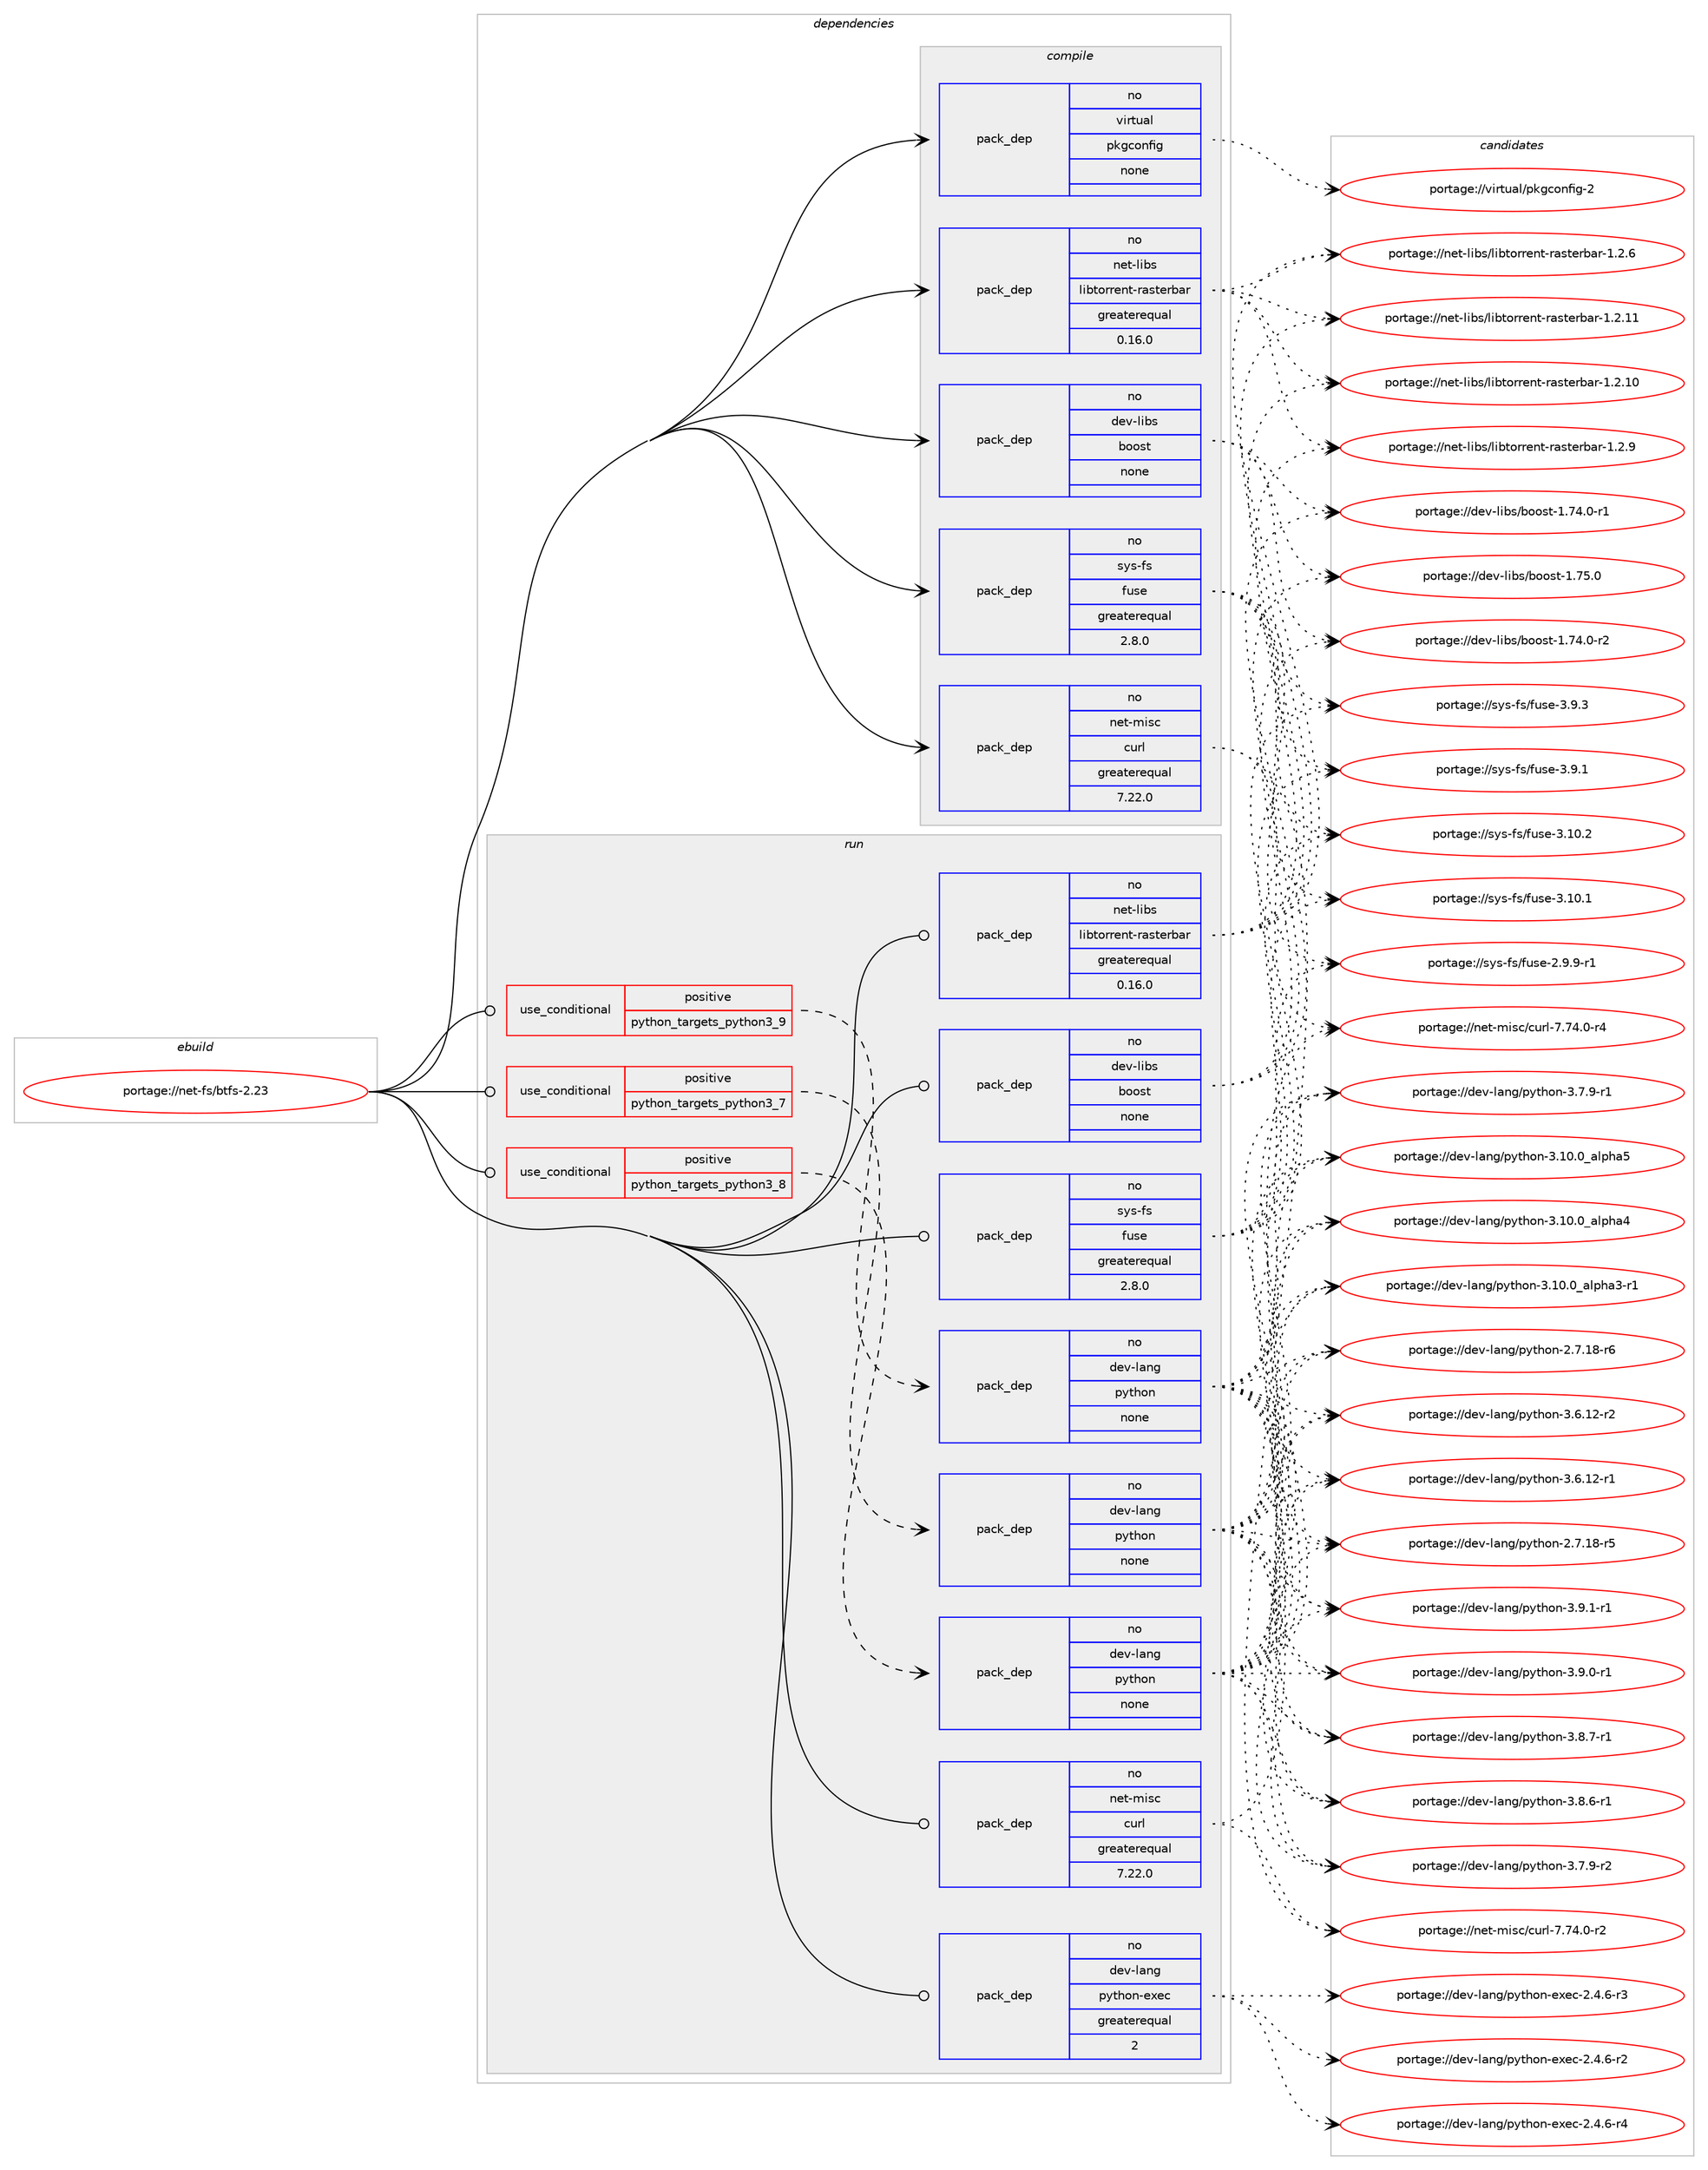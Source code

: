 digraph prolog {

# *************
# Graph options
# *************

newrank=true;
concentrate=true;
compound=true;
graph [rankdir=LR,fontname=Helvetica,fontsize=10,ranksep=1.5];#, ranksep=2.5, nodesep=0.2];
edge  [arrowhead=vee];
node  [fontname=Helvetica,fontsize=10];

# **********
# The ebuild
# **********

subgraph cluster_leftcol {
color=gray;
rank=same;
label=<<i>ebuild</i>>;
id [label="portage://net-fs/btfs-2.23", color=red, width=4, href="../net-fs/btfs-2.23.svg"];
}

# ****************
# The dependencies
# ****************

subgraph cluster_midcol {
color=gray;
label=<<i>dependencies</i>>;
subgraph cluster_compile {
fillcolor="#eeeeee";
style=filled;
label=<<i>compile</i>>;
subgraph pack14734 {
dependency21703 [label=<<TABLE BORDER="0" CELLBORDER="1" CELLSPACING="0" CELLPADDING="4" WIDTH="220"><TR><TD ROWSPAN="6" CELLPADDING="30">pack_dep</TD></TR><TR><TD WIDTH="110">no</TD></TR><TR><TD>dev-libs</TD></TR><TR><TD>boost</TD></TR><TR><TD>none</TD></TR><TR><TD></TD></TR></TABLE>>, shape=none, color=blue];
}
id:e -> dependency21703:w [weight=20,style="solid",arrowhead="vee"];
subgraph pack14735 {
dependency21704 [label=<<TABLE BORDER="0" CELLBORDER="1" CELLSPACING="0" CELLPADDING="4" WIDTH="220"><TR><TD ROWSPAN="6" CELLPADDING="30">pack_dep</TD></TR><TR><TD WIDTH="110">no</TD></TR><TR><TD>net-libs</TD></TR><TR><TD>libtorrent-rasterbar</TD></TR><TR><TD>greaterequal</TD></TR><TR><TD>0.16.0</TD></TR></TABLE>>, shape=none, color=blue];
}
id:e -> dependency21704:w [weight=20,style="solid",arrowhead="vee"];
subgraph pack14736 {
dependency21705 [label=<<TABLE BORDER="0" CELLBORDER="1" CELLSPACING="0" CELLPADDING="4" WIDTH="220"><TR><TD ROWSPAN="6" CELLPADDING="30">pack_dep</TD></TR><TR><TD WIDTH="110">no</TD></TR><TR><TD>net-misc</TD></TR><TR><TD>curl</TD></TR><TR><TD>greaterequal</TD></TR><TR><TD>7.22.0</TD></TR></TABLE>>, shape=none, color=blue];
}
id:e -> dependency21705:w [weight=20,style="solid",arrowhead="vee"];
subgraph pack14737 {
dependency21706 [label=<<TABLE BORDER="0" CELLBORDER="1" CELLSPACING="0" CELLPADDING="4" WIDTH="220"><TR><TD ROWSPAN="6" CELLPADDING="30">pack_dep</TD></TR><TR><TD WIDTH="110">no</TD></TR><TR><TD>sys-fs</TD></TR><TR><TD>fuse</TD></TR><TR><TD>greaterequal</TD></TR><TR><TD>2.8.0</TD></TR></TABLE>>, shape=none, color=blue];
}
id:e -> dependency21706:w [weight=20,style="solid",arrowhead="vee"];
subgraph pack14738 {
dependency21707 [label=<<TABLE BORDER="0" CELLBORDER="1" CELLSPACING="0" CELLPADDING="4" WIDTH="220"><TR><TD ROWSPAN="6" CELLPADDING="30">pack_dep</TD></TR><TR><TD WIDTH="110">no</TD></TR><TR><TD>virtual</TD></TR><TR><TD>pkgconfig</TD></TR><TR><TD>none</TD></TR><TR><TD></TD></TR></TABLE>>, shape=none, color=blue];
}
id:e -> dependency21707:w [weight=20,style="solid",arrowhead="vee"];
}
subgraph cluster_compileandrun {
fillcolor="#eeeeee";
style=filled;
label=<<i>compile and run</i>>;
}
subgraph cluster_run {
fillcolor="#eeeeee";
style=filled;
label=<<i>run</i>>;
subgraph cond6780 {
dependency21708 [label=<<TABLE BORDER="0" CELLBORDER="1" CELLSPACING="0" CELLPADDING="4"><TR><TD ROWSPAN="3" CELLPADDING="10">use_conditional</TD></TR><TR><TD>positive</TD></TR><TR><TD>python_targets_python3_7</TD></TR></TABLE>>, shape=none, color=red];
subgraph pack14739 {
dependency21709 [label=<<TABLE BORDER="0" CELLBORDER="1" CELLSPACING="0" CELLPADDING="4" WIDTH="220"><TR><TD ROWSPAN="6" CELLPADDING="30">pack_dep</TD></TR><TR><TD WIDTH="110">no</TD></TR><TR><TD>dev-lang</TD></TR><TR><TD>python</TD></TR><TR><TD>none</TD></TR><TR><TD></TD></TR></TABLE>>, shape=none, color=blue];
}
dependency21708:e -> dependency21709:w [weight=20,style="dashed",arrowhead="vee"];
}
id:e -> dependency21708:w [weight=20,style="solid",arrowhead="odot"];
subgraph cond6781 {
dependency21710 [label=<<TABLE BORDER="0" CELLBORDER="1" CELLSPACING="0" CELLPADDING="4"><TR><TD ROWSPAN="3" CELLPADDING="10">use_conditional</TD></TR><TR><TD>positive</TD></TR><TR><TD>python_targets_python3_8</TD></TR></TABLE>>, shape=none, color=red];
subgraph pack14740 {
dependency21711 [label=<<TABLE BORDER="0" CELLBORDER="1" CELLSPACING="0" CELLPADDING="4" WIDTH="220"><TR><TD ROWSPAN="6" CELLPADDING="30">pack_dep</TD></TR><TR><TD WIDTH="110">no</TD></TR><TR><TD>dev-lang</TD></TR><TR><TD>python</TD></TR><TR><TD>none</TD></TR><TR><TD></TD></TR></TABLE>>, shape=none, color=blue];
}
dependency21710:e -> dependency21711:w [weight=20,style="dashed",arrowhead="vee"];
}
id:e -> dependency21710:w [weight=20,style="solid",arrowhead="odot"];
subgraph cond6782 {
dependency21712 [label=<<TABLE BORDER="0" CELLBORDER="1" CELLSPACING="0" CELLPADDING="4"><TR><TD ROWSPAN="3" CELLPADDING="10">use_conditional</TD></TR><TR><TD>positive</TD></TR><TR><TD>python_targets_python3_9</TD></TR></TABLE>>, shape=none, color=red];
subgraph pack14741 {
dependency21713 [label=<<TABLE BORDER="0" CELLBORDER="1" CELLSPACING="0" CELLPADDING="4" WIDTH="220"><TR><TD ROWSPAN="6" CELLPADDING="30">pack_dep</TD></TR><TR><TD WIDTH="110">no</TD></TR><TR><TD>dev-lang</TD></TR><TR><TD>python</TD></TR><TR><TD>none</TD></TR><TR><TD></TD></TR></TABLE>>, shape=none, color=blue];
}
dependency21712:e -> dependency21713:w [weight=20,style="dashed",arrowhead="vee"];
}
id:e -> dependency21712:w [weight=20,style="solid",arrowhead="odot"];
subgraph pack14742 {
dependency21714 [label=<<TABLE BORDER="0" CELLBORDER="1" CELLSPACING="0" CELLPADDING="4" WIDTH="220"><TR><TD ROWSPAN="6" CELLPADDING="30">pack_dep</TD></TR><TR><TD WIDTH="110">no</TD></TR><TR><TD>dev-lang</TD></TR><TR><TD>python-exec</TD></TR><TR><TD>greaterequal</TD></TR><TR><TD>2</TD></TR></TABLE>>, shape=none, color=blue];
}
id:e -> dependency21714:w [weight=20,style="solid",arrowhead="odot"];
subgraph pack14743 {
dependency21715 [label=<<TABLE BORDER="0" CELLBORDER="1" CELLSPACING="0" CELLPADDING="4" WIDTH="220"><TR><TD ROWSPAN="6" CELLPADDING="30">pack_dep</TD></TR><TR><TD WIDTH="110">no</TD></TR><TR><TD>dev-libs</TD></TR><TR><TD>boost</TD></TR><TR><TD>none</TD></TR><TR><TD></TD></TR></TABLE>>, shape=none, color=blue];
}
id:e -> dependency21715:w [weight=20,style="solid",arrowhead="odot"];
subgraph pack14744 {
dependency21716 [label=<<TABLE BORDER="0" CELLBORDER="1" CELLSPACING="0" CELLPADDING="4" WIDTH="220"><TR><TD ROWSPAN="6" CELLPADDING="30">pack_dep</TD></TR><TR><TD WIDTH="110">no</TD></TR><TR><TD>net-libs</TD></TR><TR><TD>libtorrent-rasterbar</TD></TR><TR><TD>greaterequal</TD></TR><TR><TD>0.16.0</TD></TR></TABLE>>, shape=none, color=blue];
}
id:e -> dependency21716:w [weight=20,style="solid",arrowhead="odot"];
subgraph pack14745 {
dependency21717 [label=<<TABLE BORDER="0" CELLBORDER="1" CELLSPACING="0" CELLPADDING="4" WIDTH="220"><TR><TD ROWSPAN="6" CELLPADDING="30">pack_dep</TD></TR><TR><TD WIDTH="110">no</TD></TR><TR><TD>net-misc</TD></TR><TR><TD>curl</TD></TR><TR><TD>greaterequal</TD></TR><TR><TD>7.22.0</TD></TR></TABLE>>, shape=none, color=blue];
}
id:e -> dependency21717:w [weight=20,style="solid",arrowhead="odot"];
subgraph pack14746 {
dependency21718 [label=<<TABLE BORDER="0" CELLBORDER="1" CELLSPACING="0" CELLPADDING="4" WIDTH="220"><TR><TD ROWSPAN="6" CELLPADDING="30">pack_dep</TD></TR><TR><TD WIDTH="110">no</TD></TR><TR><TD>sys-fs</TD></TR><TR><TD>fuse</TD></TR><TR><TD>greaterequal</TD></TR><TR><TD>2.8.0</TD></TR></TABLE>>, shape=none, color=blue];
}
id:e -> dependency21718:w [weight=20,style="solid",arrowhead="odot"];
}
}

# **************
# The candidates
# **************

subgraph cluster_choices {
rank=same;
color=gray;
label=<<i>candidates</i>>;

subgraph choice14734 {
color=black;
nodesep=1;
choice1001011184510810598115479811111111511645494655534648 [label="portage://dev-libs/boost-1.75.0", color=red, width=4,href="../dev-libs/boost-1.75.0.svg"];
choice10010111845108105981154798111111115116454946555246484511450 [label="portage://dev-libs/boost-1.74.0-r2", color=red, width=4,href="../dev-libs/boost-1.74.0-r2.svg"];
choice10010111845108105981154798111111115116454946555246484511449 [label="portage://dev-libs/boost-1.74.0-r1", color=red, width=4,href="../dev-libs/boost-1.74.0-r1.svg"];
dependency21703:e -> choice1001011184510810598115479811111111511645494655534648:w [style=dotted,weight="100"];
dependency21703:e -> choice10010111845108105981154798111111115116454946555246484511450:w [style=dotted,weight="100"];
dependency21703:e -> choice10010111845108105981154798111111115116454946555246484511449:w [style=dotted,weight="100"];
}
subgraph choice14735 {
color=black;
nodesep=1;
choice1101011164510810598115471081059811611111411410111011645114971151161011149897114454946504657 [label="portage://net-libs/libtorrent-rasterbar-1.2.9", color=red, width=4,href="../net-libs/libtorrent-rasterbar-1.2.9.svg"];
choice1101011164510810598115471081059811611111411410111011645114971151161011149897114454946504654 [label="portage://net-libs/libtorrent-rasterbar-1.2.6", color=red, width=4,href="../net-libs/libtorrent-rasterbar-1.2.6.svg"];
choice110101116451081059811547108105981161111141141011101164511497115116101114989711445494650464949 [label="portage://net-libs/libtorrent-rasterbar-1.2.11", color=red, width=4,href="../net-libs/libtorrent-rasterbar-1.2.11.svg"];
choice110101116451081059811547108105981161111141141011101164511497115116101114989711445494650464948 [label="portage://net-libs/libtorrent-rasterbar-1.2.10", color=red, width=4,href="../net-libs/libtorrent-rasterbar-1.2.10.svg"];
dependency21704:e -> choice1101011164510810598115471081059811611111411410111011645114971151161011149897114454946504657:w [style=dotted,weight="100"];
dependency21704:e -> choice1101011164510810598115471081059811611111411410111011645114971151161011149897114454946504654:w [style=dotted,weight="100"];
dependency21704:e -> choice110101116451081059811547108105981161111141141011101164511497115116101114989711445494650464949:w [style=dotted,weight="100"];
dependency21704:e -> choice110101116451081059811547108105981161111141141011101164511497115116101114989711445494650464948:w [style=dotted,weight="100"];
}
subgraph choice14736 {
color=black;
nodesep=1;
choice11010111645109105115994799117114108455546555246484511452 [label="portage://net-misc/curl-7.74.0-r4", color=red, width=4,href="../net-misc/curl-7.74.0-r4.svg"];
choice11010111645109105115994799117114108455546555246484511450 [label="portage://net-misc/curl-7.74.0-r2", color=red, width=4,href="../net-misc/curl-7.74.0-r2.svg"];
dependency21705:e -> choice11010111645109105115994799117114108455546555246484511452:w [style=dotted,weight="100"];
dependency21705:e -> choice11010111645109105115994799117114108455546555246484511450:w [style=dotted,weight="100"];
}
subgraph choice14737 {
color=black;
nodesep=1;
choice1151211154510211547102117115101455146574651 [label="portage://sys-fs/fuse-3.9.3", color=red, width=4,href="../sys-fs/fuse-3.9.3.svg"];
choice1151211154510211547102117115101455146574649 [label="portage://sys-fs/fuse-3.9.1", color=red, width=4,href="../sys-fs/fuse-3.9.1.svg"];
choice115121115451021154710211711510145514649484650 [label="portage://sys-fs/fuse-3.10.2", color=red, width=4,href="../sys-fs/fuse-3.10.2.svg"];
choice115121115451021154710211711510145514649484649 [label="portage://sys-fs/fuse-3.10.1", color=red, width=4,href="../sys-fs/fuse-3.10.1.svg"];
choice11512111545102115471021171151014550465746574511449 [label="portage://sys-fs/fuse-2.9.9-r1", color=red, width=4,href="../sys-fs/fuse-2.9.9-r1.svg"];
dependency21706:e -> choice1151211154510211547102117115101455146574651:w [style=dotted,weight="100"];
dependency21706:e -> choice1151211154510211547102117115101455146574649:w [style=dotted,weight="100"];
dependency21706:e -> choice115121115451021154710211711510145514649484650:w [style=dotted,weight="100"];
dependency21706:e -> choice115121115451021154710211711510145514649484649:w [style=dotted,weight="100"];
dependency21706:e -> choice11512111545102115471021171151014550465746574511449:w [style=dotted,weight="100"];
}
subgraph choice14738 {
color=black;
nodesep=1;
choice1181051141161179710847112107103991111101021051034550 [label="portage://virtual/pkgconfig-2", color=red, width=4,href="../virtual/pkgconfig-2.svg"];
dependency21707:e -> choice1181051141161179710847112107103991111101021051034550:w [style=dotted,weight="100"];
}
subgraph choice14739 {
color=black;
nodesep=1;
choice1001011184510897110103471121211161041111104551465746494511449 [label="portage://dev-lang/python-3.9.1-r1", color=red, width=4,href="../dev-lang/python-3.9.1-r1.svg"];
choice1001011184510897110103471121211161041111104551465746484511449 [label="portage://dev-lang/python-3.9.0-r1", color=red, width=4,href="../dev-lang/python-3.9.0-r1.svg"];
choice1001011184510897110103471121211161041111104551465646554511449 [label="portage://dev-lang/python-3.8.7-r1", color=red, width=4,href="../dev-lang/python-3.8.7-r1.svg"];
choice1001011184510897110103471121211161041111104551465646544511449 [label="portage://dev-lang/python-3.8.6-r1", color=red, width=4,href="../dev-lang/python-3.8.6-r1.svg"];
choice1001011184510897110103471121211161041111104551465546574511450 [label="portage://dev-lang/python-3.7.9-r2", color=red, width=4,href="../dev-lang/python-3.7.9-r2.svg"];
choice1001011184510897110103471121211161041111104551465546574511449 [label="portage://dev-lang/python-3.7.9-r1", color=red, width=4,href="../dev-lang/python-3.7.9-r1.svg"];
choice100101118451089711010347112121116104111110455146544649504511450 [label="portage://dev-lang/python-3.6.12-r2", color=red, width=4,href="../dev-lang/python-3.6.12-r2.svg"];
choice100101118451089711010347112121116104111110455146544649504511449 [label="portage://dev-lang/python-3.6.12-r1", color=red, width=4,href="../dev-lang/python-3.6.12-r1.svg"];
choice1001011184510897110103471121211161041111104551464948464895971081121049753 [label="portage://dev-lang/python-3.10.0_alpha5", color=red, width=4,href="../dev-lang/python-3.10.0_alpha5.svg"];
choice1001011184510897110103471121211161041111104551464948464895971081121049752 [label="portage://dev-lang/python-3.10.0_alpha4", color=red, width=4,href="../dev-lang/python-3.10.0_alpha4.svg"];
choice10010111845108971101034711212111610411111045514649484648959710811210497514511449 [label="portage://dev-lang/python-3.10.0_alpha3-r1", color=red, width=4,href="../dev-lang/python-3.10.0_alpha3-r1.svg"];
choice100101118451089711010347112121116104111110455046554649564511454 [label="portage://dev-lang/python-2.7.18-r6", color=red, width=4,href="../dev-lang/python-2.7.18-r6.svg"];
choice100101118451089711010347112121116104111110455046554649564511453 [label="portage://dev-lang/python-2.7.18-r5", color=red, width=4,href="../dev-lang/python-2.7.18-r5.svg"];
dependency21709:e -> choice1001011184510897110103471121211161041111104551465746494511449:w [style=dotted,weight="100"];
dependency21709:e -> choice1001011184510897110103471121211161041111104551465746484511449:w [style=dotted,weight="100"];
dependency21709:e -> choice1001011184510897110103471121211161041111104551465646554511449:w [style=dotted,weight="100"];
dependency21709:e -> choice1001011184510897110103471121211161041111104551465646544511449:w [style=dotted,weight="100"];
dependency21709:e -> choice1001011184510897110103471121211161041111104551465546574511450:w [style=dotted,weight="100"];
dependency21709:e -> choice1001011184510897110103471121211161041111104551465546574511449:w [style=dotted,weight="100"];
dependency21709:e -> choice100101118451089711010347112121116104111110455146544649504511450:w [style=dotted,weight="100"];
dependency21709:e -> choice100101118451089711010347112121116104111110455146544649504511449:w [style=dotted,weight="100"];
dependency21709:e -> choice1001011184510897110103471121211161041111104551464948464895971081121049753:w [style=dotted,weight="100"];
dependency21709:e -> choice1001011184510897110103471121211161041111104551464948464895971081121049752:w [style=dotted,weight="100"];
dependency21709:e -> choice10010111845108971101034711212111610411111045514649484648959710811210497514511449:w [style=dotted,weight="100"];
dependency21709:e -> choice100101118451089711010347112121116104111110455046554649564511454:w [style=dotted,weight="100"];
dependency21709:e -> choice100101118451089711010347112121116104111110455046554649564511453:w [style=dotted,weight="100"];
}
subgraph choice14740 {
color=black;
nodesep=1;
choice1001011184510897110103471121211161041111104551465746494511449 [label="portage://dev-lang/python-3.9.1-r1", color=red, width=4,href="../dev-lang/python-3.9.1-r1.svg"];
choice1001011184510897110103471121211161041111104551465746484511449 [label="portage://dev-lang/python-3.9.0-r1", color=red, width=4,href="../dev-lang/python-3.9.0-r1.svg"];
choice1001011184510897110103471121211161041111104551465646554511449 [label="portage://dev-lang/python-3.8.7-r1", color=red, width=4,href="../dev-lang/python-3.8.7-r1.svg"];
choice1001011184510897110103471121211161041111104551465646544511449 [label="portage://dev-lang/python-3.8.6-r1", color=red, width=4,href="../dev-lang/python-3.8.6-r1.svg"];
choice1001011184510897110103471121211161041111104551465546574511450 [label="portage://dev-lang/python-3.7.9-r2", color=red, width=4,href="../dev-lang/python-3.7.9-r2.svg"];
choice1001011184510897110103471121211161041111104551465546574511449 [label="portage://dev-lang/python-3.7.9-r1", color=red, width=4,href="../dev-lang/python-3.7.9-r1.svg"];
choice100101118451089711010347112121116104111110455146544649504511450 [label="portage://dev-lang/python-3.6.12-r2", color=red, width=4,href="../dev-lang/python-3.6.12-r2.svg"];
choice100101118451089711010347112121116104111110455146544649504511449 [label="portage://dev-lang/python-3.6.12-r1", color=red, width=4,href="../dev-lang/python-3.6.12-r1.svg"];
choice1001011184510897110103471121211161041111104551464948464895971081121049753 [label="portage://dev-lang/python-3.10.0_alpha5", color=red, width=4,href="../dev-lang/python-3.10.0_alpha5.svg"];
choice1001011184510897110103471121211161041111104551464948464895971081121049752 [label="portage://dev-lang/python-3.10.0_alpha4", color=red, width=4,href="../dev-lang/python-3.10.0_alpha4.svg"];
choice10010111845108971101034711212111610411111045514649484648959710811210497514511449 [label="portage://dev-lang/python-3.10.0_alpha3-r1", color=red, width=4,href="../dev-lang/python-3.10.0_alpha3-r1.svg"];
choice100101118451089711010347112121116104111110455046554649564511454 [label="portage://dev-lang/python-2.7.18-r6", color=red, width=4,href="../dev-lang/python-2.7.18-r6.svg"];
choice100101118451089711010347112121116104111110455046554649564511453 [label="portage://dev-lang/python-2.7.18-r5", color=red, width=4,href="../dev-lang/python-2.7.18-r5.svg"];
dependency21711:e -> choice1001011184510897110103471121211161041111104551465746494511449:w [style=dotted,weight="100"];
dependency21711:e -> choice1001011184510897110103471121211161041111104551465746484511449:w [style=dotted,weight="100"];
dependency21711:e -> choice1001011184510897110103471121211161041111104551465646554511449:w [style=dotted,weight="100"];
dependency21711:e -> choice1001011184510897110103471121211161041111104551465646544511449:w [style=dotted,weight="100"];
dependency21711:e -> choice1001011184510897110103471121211161041111104551465546574511450:w [style=dotted,weight="100"];
dependency21711:e -> choice1001011184510897110103471121211161041111104551465546574511449:w [style=dotted,weight="100"];
dependency21711:e -> choice100101118451089711010347112121116104111110455146544649504511450:w [style=dotted,weight="100"];
dependency21711:e -> choice100101118451089711010347112121116104111110455146544649504511449:w [style=dotted,weight="100"];
dependency21711:e -> choice1001011184510897110103471121211161041111104551464948464895971081121049753:w [style=dotted,weight="100"];
dependency21711:e -> choice1001011184510897110103471121211161041111104551464948464895971081121049752:w [style=dotted,weight="100"];
dependency21711:e -> choice10010111845108971101034711212111610411111045514649484648959710811210497514511449:w [style=dotted,weight="100"];
dependency21711:e -> choice100101118451089711010347112121116104111110455046554649564511454:w [style=dotted,weight="100"];
dependency21711:e -> choice100101118451089711010347112121116104111110455046554649564511453:w [style=dotted,weight="100"];
}
subgraph choice14741 {
color=black;
nodesep=1;
choice1001011184510897110103471121211161041111104551465746494511449 [label="portage://dev-lang/python-3.9.1-r1", color=red, width=4,href="../dev-lang/python-3.9.1-r1.svg"];
choice1001011184510897110103471121211161041111104551465746484511449 [label="portage://dev-lang/python-3.9.0-r1", color=red, width=4,href="../dev-lang/python-3.9.0-r1.svg"];
choice1001011184510897110103471121211161041111104551465646554511449 [label="portage://dev-lang/python-3.8.7-r1", color=red, width=4,href="../dev-lang/python-3.8.7-r1.svg"];
choice1001011184510897110103471121211161041111104551465646544511449 [label="portage://dev-lang/python-3.8.6-r1", color=red, width=4,href="../dev-lang/python-3.8.6-r1.svg"];
choice1001011184510897110103471121211161041111104551465546574511450 [label="portage://dev-lang/python-3.7.9-r2", color=red, width=4,href="../dev-lang/python-3.7.9-r2.svg"];
choice1001011184510897110103471121211161041111104551465546574511449 [label="portage://dev-lang/python-3.7.9-r1", color=red, width=4,href="../dev-lang/python-3.7.9-r1.svg"];
choice100101118451089711010347112121116104111110455146544649504511450 [label="portage://dev-lang/python-3.6.12-r2", color=red, width=4,href="../dev-lang/python-3.6.12-r2.svg"];
choice100101118451089711010347112121116104111110455146544649504511449 [label="portage://dev-lang/python-3.6.12-r1", color=red, width=4,href="../dev-lang/python-3.6.12-r1.svg"];
choice1001011184510897110103471121211161041111104551464948464895971081121049753 [label="portage://dev-lang/python-3.10.0_alpha5", color=red, width=4,href="../dev-lang/python-3.10.0_alpha5.svg"];
choice1001011184510897110103471121211161041111104551464948464895971081121049752 [label="portage://dev-lang/python-3.10.0_alpha4", color=red, width=4,href="../dev-lang/python-3.10.0_alpha4.svg"];
choice10010111845108971101034711212111610411111045514649484648959710811210497514511449 [label="portage://dev-lang/python-3.10.0_alpha3-r1", color=red, width=4,href="../dev-lang/python-3.10.0_alpha3-r1.svg"];
choice100101118451089711010347112121116104111110455046554649564511454 [label="portage://dev-lang/python-2.7.18-r6", color=red, width=4,href="../dev-lang/python-2.7.18-r6.svg"];
choice100101118451089711010347112121116104111110455046554649564511453 [label="portage://dev-lang/python-2.7.18-r5", color=red, width=4,href="../dev-lang/python-2.7.18-r5.svg"];
dependency21713:e -> choice1001011184510897110103471121211161041111104551465746494511449:w [style=dotted,weight="100"];
dependency21713:e -> choice1001011184510897110103471121211161041111104551465746484511449:w [style=dotted,weight="100"];
dependency21713:e -> choice1001011184510897110103471121211161041111104551465646554511449:w [style=dotted,weight="100"];
dependency21713:e -> choice1001011184510897110103471121211161041111104551465646544511449:w [style=dotted,weight="100"];
dependency21713:e -> choice1001011184510897110103471121211161041111104551465546574511450:w [style=dotted,weight="100"];
dependency21713:e -> choice1001011184510897110103471121211161041111104551465546574511449:w [style=dotted,weight="100"];
dependency21713:e -> choice100101118451089711010347112121116104111110455146544649504511450:w [style=dotted,weight="100"];
dependency21713:e -> choice100101118451089711010347112121116104111110455146544649504511449:w [style=dotted,weight="100"];
dependency21713:e -> choice1001011184510897110103471121211161041111104551464948464895971081121049753:w [style=dotted,weight="100"];
dependency21713:e -> choice1001011184510897110103471121211161041111104551464948464895971081121049752:w [style=dotted,weight="100"];
dependency21713:e -> choice10010111845108971101034711212111610411111045514649484648959710811210497514511449:w [style=dotted,weight="100"];
dependency21713:e -> choice100101118451089711010347112121116104111110455046554649564511454:w [style=dotted,weight="100"];
dependency21713:e -> choice100101118451089711010347112121116104111110455046554649564511453:w [style=dotted,weight="100"];
}
subgraph choice14742 {
color=black;
nodesep=1;
choice10010111845108971101034711212111610411111045101120101994550465246544511452 [label="portage://dev-lang/python-exec-2.4.6-r4", color=red, width=4,href="../dev-lang/python-exec-2.4.6-r4.svg"];
choice10010111845108971101034711212111610411111045101120101994550465246544511451 [label="portage://dev-lang/python-exec-2.4.6-r3", color=red, width=4,href="../dev-lang/python-exec-2.4.6-r3.svg"];
choice10010111845108971101034711212111610411111045101120101994550465246544511450 [label="portage://dev-lang/python-exec-2.4.6-r2", color=red, width=4,href="../dev-lang/python-exec-2.4.6-r2.svg"];
dependency21714:e -> choice10010111845108971101034711212111610411111045101120101994550465246544511452:w [style=dotted,weight="100"];
dependency21714:e -> choice10010111845108971101034711212111610411111045101120101994550465246544511451:w [style=dotted,weight="100"];
dependency21714:e -> choice10010111845108971101034711212111610411111045101120101994550465246544511450:w [style=dotted,weight="100"];
}
subgraph choice14743 {
color=black;
nodesep=1;
choice1001011184510810598115479811111111511645494655534648 [label="portage://dev-libs/boost-1.75.0", color=red, width=4,href="../dev-libs/boost-1.75.0.svg"];
choice10010111845108105981154798111111115116454946555246484511450 [label="portage://dev-libs/boost-1.74.0-r2", color=red, width=4,href="../dev-libs/boost-1.74.0-r2.svg"];
choice10010111845108105981154798111111115116454946555246484511449 [label="portage://dev-libs/boost-1.74.0-r1", color=red, width=4,href="../dev-libs/boost-1.74.0-r1.svg"];
dependency21715:e -> choice1001011184510810598115479811111111511645494655534648:w [style=dotted,weight="100"];
dependency21715:e -> choice10010111845108105981154798111111115116454946555246484511450:w [style=dotted,weight="100"];
dependency21715:e -> choice10010111845108105981154798111111115116454946555246484511449:w [style=dotted,weight="100"];
}
subgraph choice14744 {
color=black;
nodesep=1;
choice1101011164510810598115471081059811611111411410111011645114971151161011149897114454946504657 [label="portage://net-libs/libtorrent-rasterbar-1.2.9", color=red, width=4,href="../net-libs/libtorrent-rasterbar-1.2.9.svg"];
choice1101011164510810598115471081059811611111411410111011645114971151161011149897114454946504654 [label="portage://net-libs/libtorrent-rasterbar-1.2.6", color=red, width=4,href="../net-libs/libtorrent-rasterbar-1.2.6.svg"];
choice110101116451081059811547108105981161111141141011101164511497115116101114989711445494650464949 [label="portage://net-libs/libtorrent-rasterbar-1.2.11", color=red, width=4,href="../net-libs/libtorrent-rasterbar-1.2.11.svg"];
choice110101116451081059811547108105981161111141141011101164511497115116101114989711445494650464948 [label="portage://net-libs/libtorrent-rasterbar-1.2.10", color=red, width=4,href="../net-libs/libtorrent-rasterbar-1.2.10.svg"];
dependency21716:e -> choice1101011164510810598115471081059811611111411410111011645114971151161011149897114454946504657:w [style=dotted,weight="100"];
dependency21716:e -> choice1101011164510810598115471081059811611111411410111011645114971151161011149897114454946504654:w [style=dotted,weight="100"];
dependency21716:e -> choice110101116451081059811547108105981161111141141011101164511497115116101114989711445494650464949:w [style=dotted,weight="100"];
dependency21716:e -> choice110101116451081059811547108105981161111141141011101164511497115116101114989711445494650464948:w [style=dotted,weight="100"];
}
subgraph choice14745 {
color=black;
nodesep=1;
choice11010111645109105115994799117114108455546555246484511452 [label="portage://net-misc/curl-7.74.0-r4", color=red, width=4,href="../net-misc/curl-7.74.0-r4.svg"];
choice11010111645109105115994799117114108455546555246484511450 [label="portage://net-misc/curl-7.74.0-r2", color=red, width=4,href="../net-misc/curl-7.74.0-r2.svg"];
dependency21717:e -> choice11010111645109105115994799117114108455546555246484511452:w [style=dotted,weight="100"];
dependency21717:e -> choice11010111645109105115994799117114108455546555246484511450:w [style=dotted,weight="100"];
}
subgraph choice14746 {
color=black;
nodesep=1;
choice1151211154510211547102117115101455146574651 [label="portage://sys-fs/fuse-3.9.3", color=red, width=4,href="../sys-fs/fuse-3.9.3.svg"];
choice1151211154510211547102117115101455146574649 [label="portage://sys-fs/fuse-3.9.1", color=red, width=4,href="../sys-fs/fuse-3.9.1.svg"];
choice115121115451021154710211711510145514649484650 [label="portage://sys-fs/fuse-3.10.2", color=red, width=4,href="../sys-fs/fuse-3.10.2.svg"];
choice115121115451021154710211711510145514649484649 [label="portage://sys-fs/fuse-3.10.1", color=red, width=4,href="../sys-fs/fuse-3.10.1.svg"];
choice11512111545102115471021171151014550465746574511449 [label="portage://sys-fs/fuse-2.9.9-r1", color=red, width=4,href="../sys-fs/fuse-2.9.9-r1.svg"];
dependency21718:e -> choice1151211154510211547102117115101455146574651:w [style=dotted,weight="100"];
dependency21718:e -> choice1151211154510211547102117115101455146574649:w [style=dotted,weight="100"];
dependency21718:e -> choice115121115451021154710211711510145514649484650:w [style=dotted,weight="100"];
dependency21718:e -> choice115121115451021154710211711510145514649484649:w [style=dotted,weight="100"];
dependency21718:e -> choice11512111545102115471021171151014550465746574511449:w [style=dotted,weight="100"];
}
}

}
